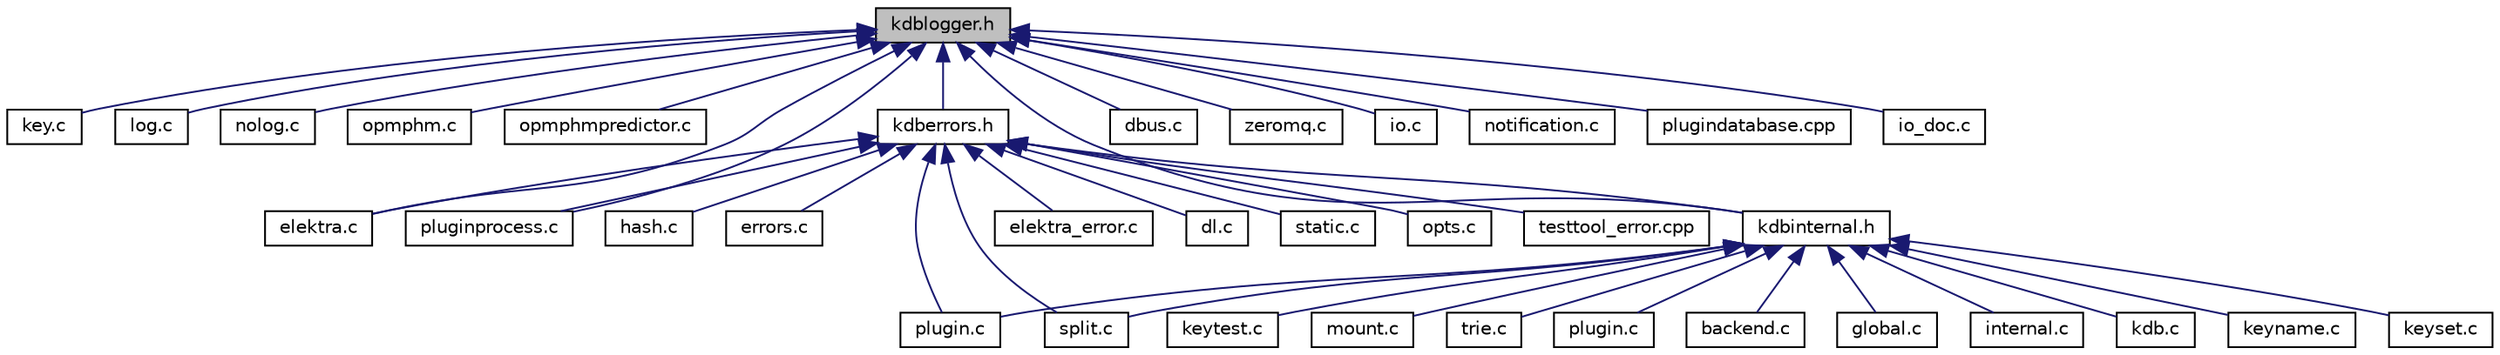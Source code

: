 digraph "kdblogger.h"
{
 // LATEX_PDF_SIZE
  edge [fontname="Helvetica",fontsize="10",labelfontname="Helvetica",labelfontsize="10"];
  node [fontname="Helvetica",fontsize="10",shape=record];
  Node1 [label="kdblogger.h",height=0.2,width=0.4,color="black", fillcolor="grey75", style="filled", fontcolor="black",tooltip="Logger Interface."];
  Node1 -> Node2 [dir="back",color="midnightblue",fontsize="10",style="solid",fontname="Helvetica"];
  Node2 [label="key.c",height=0.2,width=0.4,color="black", fillcolor="white", style="filled",URL="$key_8c.html",tooltip="Methods for Key manipulation."];
  Node1 -> Node3 [dir="back",color="midnightblue",fontsize="10",style="solid",fontname="Helvetica"];
  Node3 [label="log.c",height=0.2,width=0.4,color="black", fillcolor="white", style="filled",URL="$log_8c.html",tooltip="Non-C99 Logger Implementation."];
  Node1 -> Node4 [dir="back",color="midnightblue",fontsize="10",style="solid",fontname="Helvetica"];
  Node4 [label="nolog.c",height=0.2,width=0.4,color="black", fillcolor="white", style="filled",URL="$nolog_8c.html",tooltip="C99-compatible Fake Logger Implementation."];
  Node1 -> Node5 [dir="back",color="midnightblue",fontsize="10",style="solid",fontname="Helvetica"];
  Node5 [label="opmphm.c",height=0.2,width=0.4,color="black", fillcolor="white", style="filled",URL="$opmphm_8c.html",tooltip="The Order Preserving Minimal Perfect Hash Map."];
  Node1 -> Node6 [dir="back",color="midnightblue",fontsize="10",style="solid",fontname="Helvetica"];
  Node6 [label="opmphmpredictor.c",height=0.2,width=0.4,color="black", fillcolor="white", style="filled",URL="$opmphmpredictor_8c.html",tooltip="The Order Preserving Minimal Perfect Hash Map Predictor."];
  Node1 -> Node7 [dir="back",color="midnightblue",fontsize="10",style="solid",fontname="Helvetica"];
  Node7 [label="elektra.c",height=0.2,width=0.4,color="black", fillcolor="white", style="filled",URL="$elektra_8c.html",tooltip="Elektra High Level API."];
  Node1 -> Node8 [dir="back",color="midnightblue",fontsize="10",style="solid",fontname="Helvetica"];
  Node8 [label="dbus.c",height=0.2,width=0.4,color="black", fillcolor="white", style="filled",URL="$dbus_8c.html",tooltip="I/O Adapter for D-Bus."];
  Node1 -> Node9 [dir="back",color="midnightblue",fontsize="10",style="solid",fontname="Helvetica"];
  Node9 [label="zeromq.c",height=0.2,width=0.4,color="black", fillcolor="white", style="filled",URL="$zeromq_8c.html",tooltip="I/O Adapter for D-Bus."];
  Node1 -> Node10 [dir="back",color="midnightblue",fontsize="10",style="solid",fontname="Helvetica"];
  Node10 [label="io.c",height=0.2,width=0.4,color="black", fillcolor="white", style="filled",URL="$io_8c.html",tooltip="Implementation of I/O functions as defined in kdbio.h."];
  Node1 -> Node11 [dir="back",color="midnightblue",fontsize="10",style="solid",fontname="Helvetica"];
  Node11 [label="notification.c",height=0.2,width=0.4,color="black", fillcolor="white", style="filled",URL="$notification_8c.html",tooltip="Implementation of notification functions as defined in kdbnotification.h."];
  Node1 -> Node12 [dir="back",color="midnightblue",fontsize="10",style="solid",fontname="Helvetica"];
  Node12 [label="pluginprocess.c",height=0.2,width=0.4,color="black", fillcolor="white", style="filled",URL="$pluginprocess_8c.html",tooltip="Source for the pluginprocess library."];
  Node1 -> Node13 [dir="back",color="midnightblue",fontsize="10",style="solid",fontname="Helvetica"];
  Node13 [label="plugindatabase.cpp",height=0.2,width=0.4,color="black", fillcolor="white", style="filled",URL="$plugindatabase_8cpp.html",tooltip="Implementation of PluginDatabase(s)"];
  Node1 -> Node14 [dir="back",color="midnightblue",fontsize="10",style="solid",fontname="Helvetica"];
  Node14 [label="kdberrors.h",height=0.2,width=0.4,color="black", fillcolor="white", style="filled",URL="$kdberrors_8h.html",tooltip="Provides all macros and definitions which are used for emitting error or warnings."];
  Node14 -> Node15 [dir="back",color="midnightblue",fontsize="10",style="solid",fontname="Helvetica"];
  Node15 [label="hash.c",height=0.2,width=0.4,color="black", fillcolor="white", style="filled",URL="$hash_8c.html",tooltip="Provides functions to hash Elektra data structures."];
  Node14 -> Node16 [dir="back",color="midnightblue",fontsize="10",style="solid",fontname="Helvetica"];
  Node16 [label="errors.c",height=0.2,width=0.4,color="black", fillcolor="white", style="filled",URL="$errors_8c.html",tooltip="Used for writing the error/warning information into a key to be used for emitting messages to the use..."];
  Node14 -> Node17 [dir="back",color="midnightblue",fontsize="10",style="solid",fontname="Helvetica"];
  Node17 [label="plugin.c",height=0.2,width=0.4,color="black", fillcolor="white", style="filled",URL="$elektra_2plugin_8c.html",tooltip="Interna of plugin functionality."];
  Node14 -> Node18 [dir="back",color="midnightblue",fontsize="10",style="solid",fontname="Helvetica"];
  Node18 [label="split.c",height=0.2,width=0.4,color="black", fillcolor="white", style="filled",URL="$split_8c.html",tooltip="Interna of splitting functionality."];
  Node14 -> Node7 [dir="back",color="midnightblue",fontsize="10",style="solid",fontname="Helvetica"];
  Node14 -> Node19 [dir="back",color="midnightblue",fontsize="10",style="solid",fontname="Helvetica"];
  Node19 [label="elektra_error.c",height=0.2,width=0.4,color="black", fillcolor="white", style="filled",URL="$elektra__error_8c.html",tooltip="The error module of the High level API."];
  Node14 -> Node20 [dir="back",color="midnightblue",fontsize="10",style="solid",fontname="Helvetica"];
  Node20 [label="dl.c",height=0.2,width=0.4,color="black", fillcolor="white", style="filled",URL="$dl_8c.html",tooltip="Loading modules under linux."];
  Node14 -> Node21 [dir="back",color="midnightblue",fontsize="10",style="solid",fontname="Helvetica"];
  Node21 [label="static.c",height=0.2,width=0.4,color="black", fillcolor="white", style="filled",URL="$static_8c.html",tooltip=" "];
  Node14 -> Node22 [dir="back",color="midnightblue",fontsize="10",style="solid",fontname="Helvetica"];
  Node22 [label="opts.c",height=0.2,width=0.4,color="black", fillcolor="white", style="filled",URL="$opts_8c.html",tooltip="Support library used by plugin gopts."];
  Node14 -> Node12 [dir="back",color="midnightblue",fontsize="10",style="solid",fontname="Helvetica"];
  Node14 -> Node23 [dir="back",color="midnightblue",fontsize="10",style="solid",fontname="Helvetica"];
  Node23 [label="testtool_error.cpp",height=0.2,width=0.4,color="black", fillcolor="white", style="filled",URL="$testtool__error_8cpp.html",tooltip="Tests for the errors and warnings."];
  Node14 -> Node24 [dir="back",color="midnightblue",fontsize="10",style="solid",fontname="Helvetica"];
  Node24 [label="kdbinternal.h",height=0.2,width=0.4,color="black", fillcolor="white", style="filled",URL="$kdbinternal_8h.html",tooltip="Includes most internal header files."];
  Node24 -> Node25 [dir="back",color="midnightblue",fontsize="10",style="solid",fontname="Helvetica"];
  Node25 [label="backend.c",height=0.2,width=0.4,color="black", fillcolor="white", style="filled",URL="$backend_8c.html",tooltip="Everything related to a backend."];
  Node24 -> Node26 [dir="back",color="midnightblue",fontsize="10",style="solid",fontname="Helvetica"];
  Node26 [label="global.c",height=0.2,width=0.4,color="black", fillcolor="white", style="filled",URL="$global_8c.html",tooltip="Helpers for global plugins."];
  Node24 -> Node27 [dir="back",color="midnightblue",fontsize="10",style="solid",fontname="Helvetica"];
  Node27 [label="internal.c",height=0.2,width=0.4,color="black", fillcolor="white", style="filled",URL="$internal_8c.html",tooltip="Internal methods for Elektra."];
  Node24 -> Node28 [dir="back",color="midnightblue",fontsize="10",style="solid",fontname="Helvetica"];
  Node28 [label="kdb.c",height=0.2,width=0.4,color="black", fillcolor="white", style="filled",URL="$kdb_8c.html",tooltip="Low level functions for access the Key Database."];
  Node24 -> Node29 [dir="back",color="midnightblue",fontsize="10",style="solid",fontname="Helvetica"];
  Node29 [label="keyname.c",height=0.2,width=0.4,color="black", fillcolor="white", style="filled",URL="$elektra_2keyname_8c.html",tooltip="Methods for Key name manipulation."];
  Node24 -> Node30 [dir="back",color="midnightblue",fontsize="10",style="solid",fontname="Helvetica"];
  Node30 [label="keyset.c",height=0.2,width=0.4,color="black", fillcolor="white", style="filled",URL="$keyset_8c.html",tooltip="Methods for key sets."];
  Node24 -> Node31 [dir="back",color="midnightblue",fontsize="10",style="solid",fontname="Helvetica"];
  Node31 [label="keytest.c",height=0.2,width=0.4,color="black", fillcolor="white", style="filled",URL="$keytest_8c.html",tooltip="Methods for making tests."];
  Node24 -> Node32 [dir="back",color="midnightblue",fontsize="10",style="solid",fontname="Helvetica"];
  Node32 [label="mount.c",height=0.2,width=0.4,color="black", fillcolor="white", style="filled",URL="$mount_8c.html",tooltip="Internals of mount functionality."];
  Node24 -> Node17 [dir="back",color="midnightblue",fontsize="10",style="solid",fontname="Helvetica"];
  Node24 -> Node18 [dir="back",color="midnightblue",fontsize="10",style="solid",fontname="Helvetica"];
  Node24 -> Node33 [dir="back",color="midnightblue",fontsize="10",style="solid",fontname="Helvetica"];
  Node33 [label="trie.c",height=0.2,width=0.4,color="black", fillcolor="white", style="filled",URL="$trie_8c.html",tooltip="Interna of trie functionality."];
  Node24 -> Node34 [dir="back",color="midnightblue",fontsize="10",style="solid",fontname="Helvetica"];
  Node34 [label="plugin.c",height=0.2,width=0.4,color="black", fillcolor="white", style="filled",URL="$plugin_2plugin_8c.html",tooltip="Access plugin handle."];
  Node1 -> Node24 [dir="back",color="midnightblue",fontsize="10",style="solid",fontname="Helvetica"];
  Node1 -> Node35 [dir="back",color="midnightblue",fontsize="10",style="solid",fontname="Helvetica"];
  Node35 [label="io_doc.c",height=0.2,width=0.4,color="black", fillcolor="white", style="filled",URL="$io__doc_8c.html",tooltip="I/O example binding."];
}
